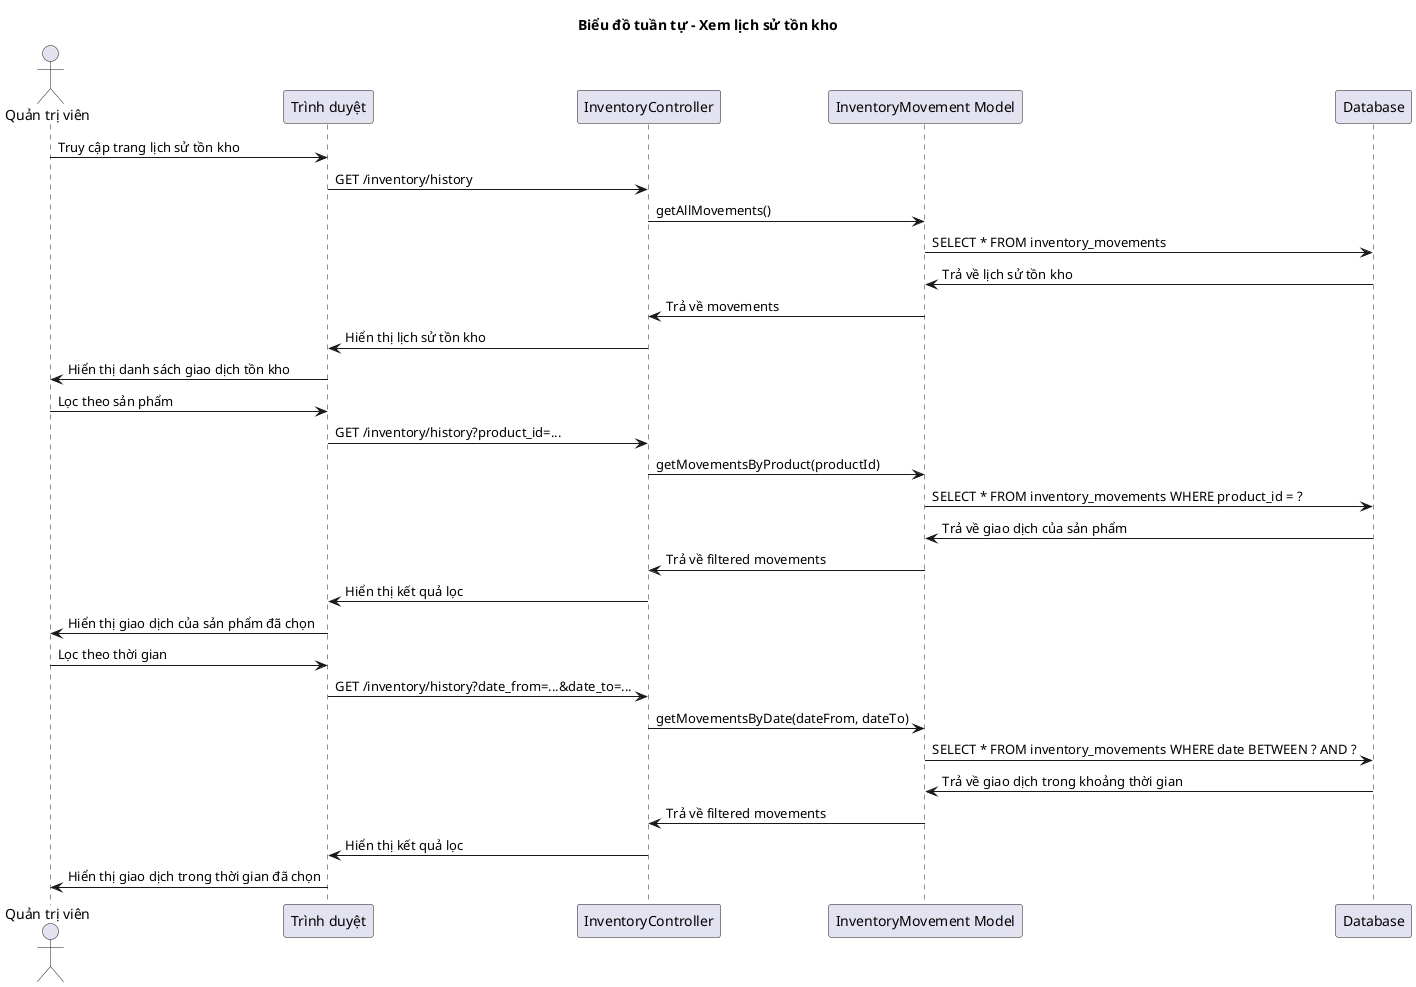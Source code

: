 @startuml Xem lịch sử tồn kho
title Biểu đồ tuần tự - Xem lịch sử tồn kho

actor "Quản trị viên" as Admin
participant "Trình duyệt" as Browser
participant "InventoryController" as Controller
participant "InventoryMovement Model" as InventoryModel
participant "Database" as DB

Admin -> Browser: Truy cập trang lịch sử tồn kho
Browser -> Controller: GET /inventory/history
Controller -> InventoryModel: getAllMovements()
InventoryModel -> DB: SELECT * FROM inventory_movements
DB -> InventoryModel: Trả về lịch sử tồn kho
InventoryModel -> Controller: Trả về movements
Controller -> Browser: Hiển thị lịch sử tồn kho
Browser -> Admin: Hiển thị danh sách giao dịch tồn kho

Admin -> Browser: Lọc theo sản phẩm
Browser -> Controller: GET /inventory/history?product_id=...
Controller -> InventoryModel: getMovementsByProduct(productId)
InventoryModel -> DB: SELECT * FROM inventory_movements WHERE product_id = ?
DB -> InventoryModel: Trả về giao dịch của sản phẩm
InventoryModel -> Controller: Trả về filtered movements
Controller -> Browser: Hiển thị kết quả lọc
Browser -> Admin: Hiển thị giao dịch của sản phẩm đã chọn

Admin -> Browser: Lọc theo thời gian
Browser -> Controller: GET /inventory/history?date_from=...&date_to=...
Controller -> InventoryModel: getMovementsByDate(dateFrom, dateTo)
InventoryModel -> DB: SELECT * FROM inventory_movements WHERE date BETWEEN ? AND ?
DB -> InventoryModel: Trả về giao dịch trong khoảng thời gian
InventoryModel -> Controller: Trả về filtered movements
Controller -> Browser: Hiển thị kết quả lọc
Browser -> Admin: Hiển thị giao dịch trong thời gian đã chọn

@enduml
